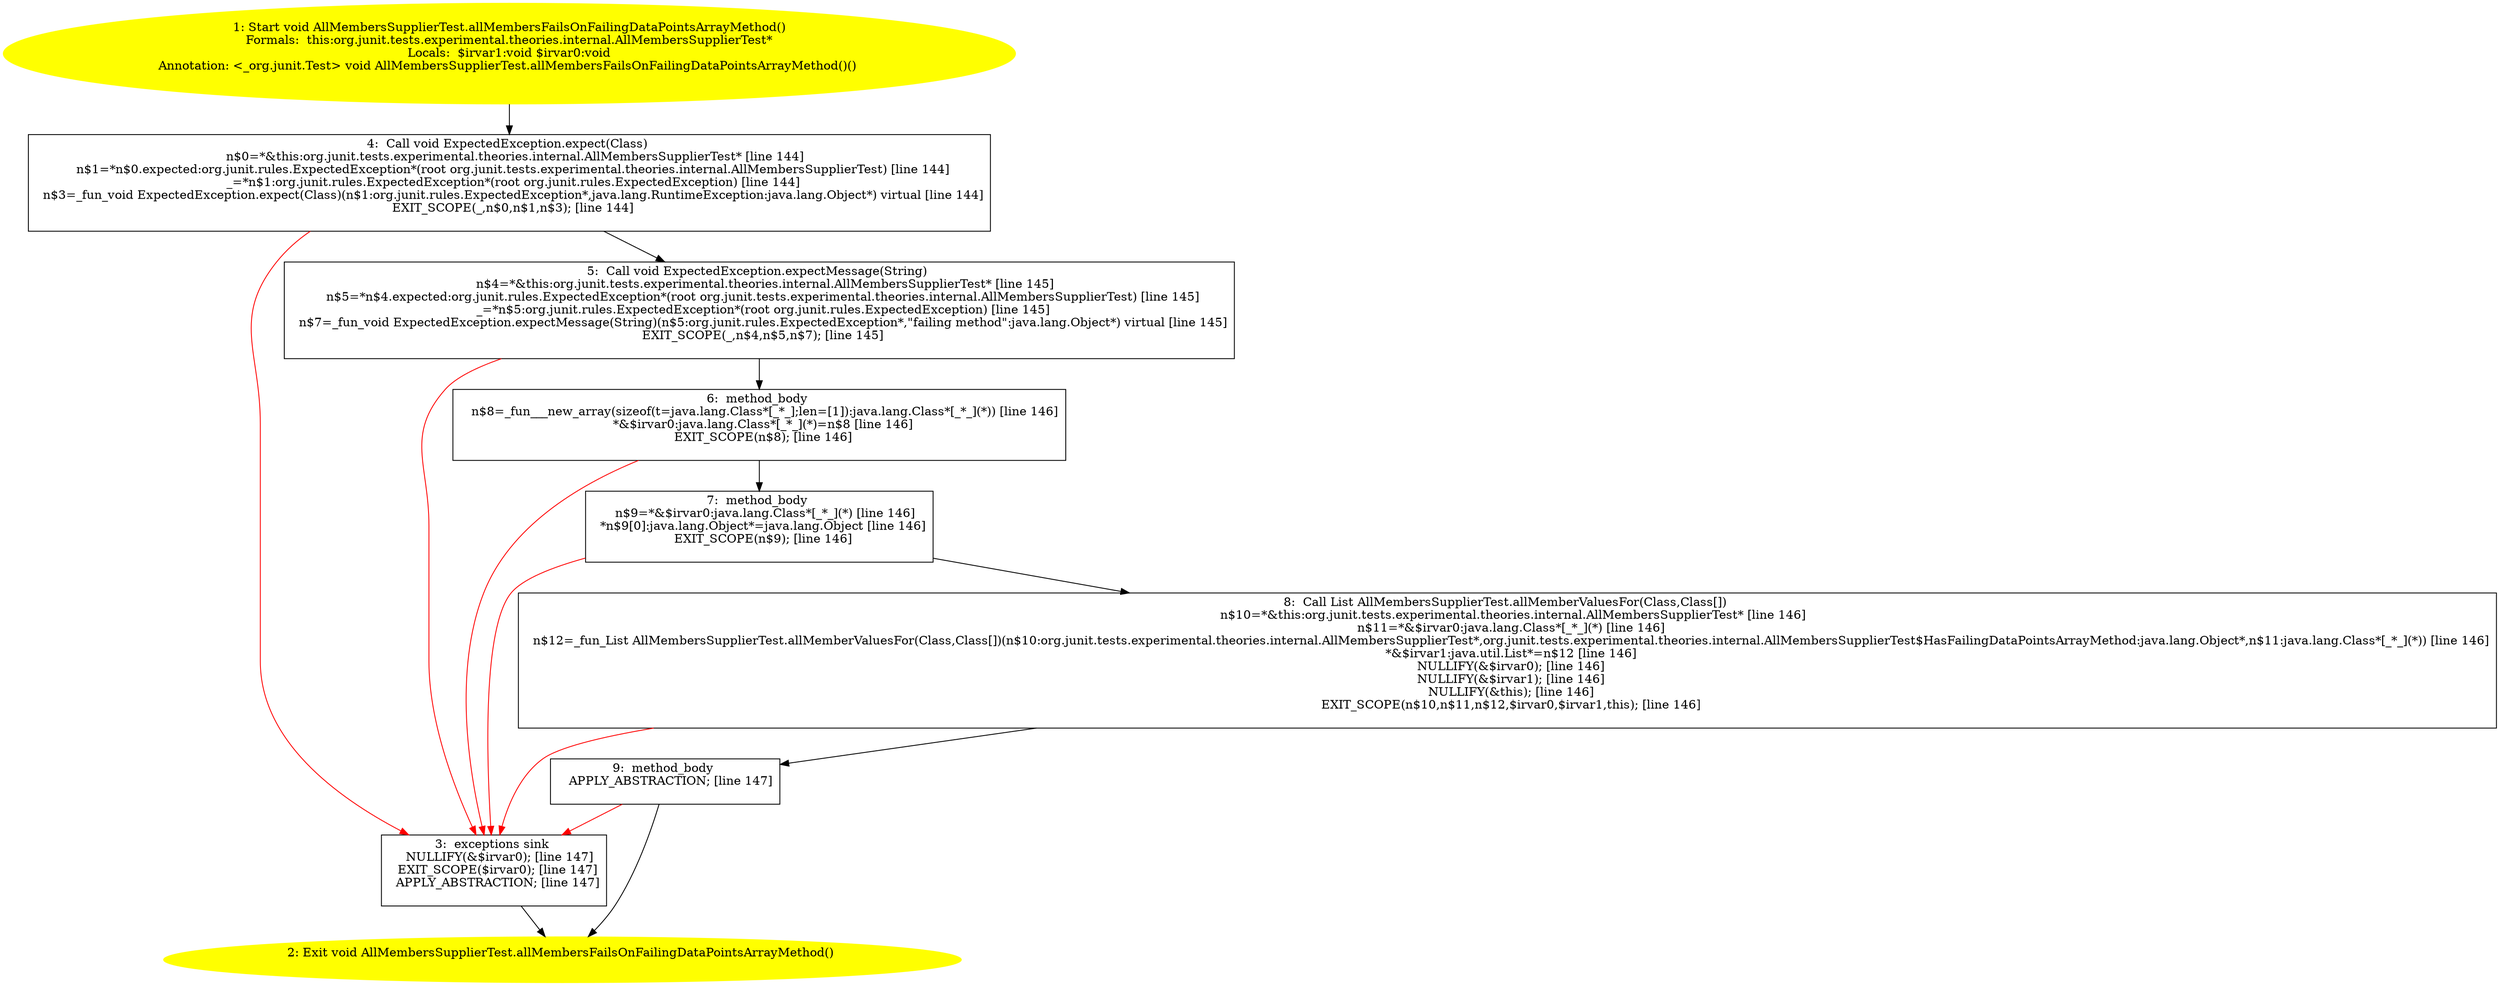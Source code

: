 /* @generated */
digraph cfg {
"org.junit.tests.experimental.theories.internal.AllMembersSupplierTest.allMembersFailsOnFailingDataPo.755cb80f3834194fd6ae7a679cc52f6b_1" [label="1: Start void AllMembersSupplierTest.allMembersFailsOnFailingDataPointsArrayMethod()\nFormals:  this:org.junit.tests.experimental.theories.internal.AllMembersSupplierTest*\nLocals:  $irvar1:void $irvar0:void\nAnnotation: <_org.junit.Test> void AllMembersSupplierTest.allMembersFailsOnFailingDataPointsArrayMethod()() \n  " color=yellow style=filled]
	

	 "org.junit.tests.experimental.theories.internal.AllMembersSupplierTest.allMembersFailsOnFailingDataPo.755cb80f3834194fd6ae7a679cc52f6b_1" -> "org.junit.tests.experimental.theories.internal.AllMembersSupplierTest.allMembersFailsOnFailingDataPo.755cb80f3834194fd6ae7a679cc52f6b_4" ;
"org.junit.tests.experimental.theories.internal.AllMembersSupplierTest.allMembersFailsOnFailingDataPo.755cb80f3834194fd6ae7a679cc52f6b_2" [label="2: Exit void AllMembersSupplierTest.allMembersFailsOnFailingDataPointsArrayMethod() \n  " color=yellow style=filled]
	

"org.junit.tests.experimental.theories.internal.AllMembersSupplierTest.allMembersFailsOnFailingDataPo.755cb80f3834194fd6ae7a679cc52f6b_3" [label="3:  exceptions sink \n   NULLIFY(&$irvar0); [line 147]\n  EXIT_SCOPE($irvar0); [line 147]\n  APPLY_ABSTRACTION; [line 147]\n " shape="box"]
	

	 "org.junit.tests.experimental.theories.internal.AllMembersSupplierTest.allMembersFailsOnFailingDataPo.755cb80f3834194fd6ae7a679cc52f6b_3" -> "org.junit.tests.experimental.theories.internal.AllMembersSupplierTest.allMembersFailsOnFailingDataPo.755cb80f3834194fd6ae7a679cc52f6b_2" ;
"org.junit.tests.experimental.theories.internal.AllMembersSupplierTest.allMembersFailsOnFailingDataPo.755cb80f3834194fd6ae7a679cc52f6b_4" [label="4:  Call void ExpectedException.expect(Class) \n   n$0=*&this:org.junit.tests.experimental.theories.internal.AllMembersSupplierTest* [line 144]\n  n$1=*n$0.expected:org.junit.rules.ExpectedException*(root org.junit.tests.experimental.theories.internal.AllMembersSupplierTest) [line 144]\n  _=*n$1:org.junit.rules.ExpectedException*(root org.junit.rules.ExpectedException) [line 144]\n  n$3=_fun_void ExpectedException.expect(Class)(n$1:org.junit.rules.ExpectedException*,java.lang.RuntimeException:java.lang.Object*) virtual [line 144]\n  EXIT_SCOPE(_,n$0,n$1,n$3); [line 144]\n " shape="box"]
	

	 "org.junit.tests.experimental.theories.internal.AllMembersSupplierTest.allMembersFailsOnFailingDataPo.755cb80f3834194fd6ae7a679cc52f6b_4" -> "org.junit.tests.experimental.theories.internal.AllMembersSupplierTest.allMembersFailsOnFailingDataPo.755cb80f3834194fd6ae7a679cc52f6b_5" ;
	 "org.junit.tests.experimental.theories.internal.AllMembersSupplierTest.allMembersFailsOnFailingDataPo.755cb80f3834194fd6ae7a679cc52f6b_4" -> "org.junit.tests.experimental.theories.internal.AllMembersSupplierTest.allMembersFailsOnFailingDataPo.755cb80f3834194fd6ae7a679cc52f6b_3" [color="red" ];
"org.junit.tests.experimental.theories.internal.AllMembersSupplierTest.allMembersFailsOnFailingDataPo.755cb80f3834194fd6ae7a679cc52f6b_5" [label="5:  Call void ExpectedException.expectMessage(String) \n   n$4=*&this:org.junit.tests.experimental.theories.internal.AllMembersSupplierTest* [line 145]\n  n$5=*n$4.expected:org.junit.rules.ExpectedException*(root org.junit.tests.experimental.theories.internal.AllMembersSupplierTest) [line 145]\n  _=*n$5:org.junit.rules.ExpectedException*(root org.junit.rules.ExpectedException) [line 145]\n  n$7=_fun_void ExpectedException.expectMessage(String)(n$5:org.junit.rules.ExpectedException*,\"failing method\":java.lang.Object*) virtual [line 145]\n  EXIT_SCOPE(_,n$4,n$5,n$7); [line 145]\n " shape="box"]
	

	 "org.junit.tests.experimental.theories.internal.AllMembersSupplierTest.allMembersFailsOnFailingDataPo.755cb80f3834194fd6ae7a679cc52f6b_5" -> "org.junit.tests.experimental.theories.internal.AllMembersSupplierTest.allMembersFailsOnFailingDataPo.755cb80f3834194fd6ae7a679cc52f6b_6" ;
	 "org.junit.tests.experimental.theories.internal.AllMembersSupplierTest.allMembersFailsOnFailingDataPo.755cb80f3834194fd6ae7a679cc52f6b_5" -> "org.junit.tests.experimental.theories.internal.AllMembersSupplierTest.allMembersFailsOnFailingDataPo.755cb80f3834194fd6ae7a679cc52f6b_3" [color="red" ];
"org.junit.tests.experimental.theories.internal.AllMembersSupplierTest.allMembersFailsOnFailingDataPo.755cb80f3834194fd6ae7a679cc52f6b_6" [label="6:  method_body \n   n$8=_fun___new_array(sizeof(t=java.lang.Class*[_*_];len=[1]):java.lang.Class*[_*_](*)) [line 146]\n  *&$irvar0:java.lang.Class*[_*_](*)=n$8 [line 146]\n  EXIT_SCOPE(n$8); [line 146]\n " shape="box"]
	

	 "org.junit.tests.experimental.theories.internal.AllMembersSupplierTest.allMembersFailsOnFailingDataPo.755cb80f3834194fd6ae7a679cc52f6b_6" -> "org.junit.tests.experimental.theories.internal.AllMembersSupplierTest.allMembersFailsOnFailingDataPo.755cb80f3834194fd6ae7a679cc52f6b_7" ;
	 "org.junit.tests.experimental.theories.internal.AllMembersSupplierTest.allMembersFailsOnFailingDataPo.755cb80f3834194fd6ae7a679cc52f6b_6" -> "org.junit.tests.experimental.theories.internal.AllMembersSupplierTest.allMembersFailsOnFailingDataPo.755cb80f3834194fd6ae7a679cc52f6b_3" [color="red" ];
"org.junit.tests.experimental.theories.internal.AllMembersSupplierTest.allMembersFailsOnFailingDataPo.755cb80f3834194fd6ae7a679cc52f6b_7" [label="7:  method_body \n   n$9=*&$irvar0:java.lang.Class*[_*_](*) [line 146]\n  *n$9[0]:java.lang.Object*=java.lang.Object [line 146]\n  EXIT_SCOPE(n$9); [line 146]\n " shape="box"]
	

	 "org.junit.tests.experimental.theories.internal.AllMembersSupplierTest.allMembersFailsOnFailingDataPo.755cb80f3834194fd6ae7a679cc52f6b_7" -> "org.junit.tests.experimental.theories.internal.AllMembersSupplierTest.allMembersFailsOnFailingDataPo.755cb80f3834194fd6ae7a679cc52f6b_8" ;
	 "org.junit.tests.experimental.theories.internal.AllMembersSupplierTest.allMembersFailsOnFailingDataPo.755cb80f3834194fd6ae7a679cc52f6b_7" -> "org.junit.tests.experimental.theories.internal.AllMembersSupplierTest.allMembersFailsOnFailingDataPo.755cb80f3834194fd6ae7a679cc52f6b_3" [color="red" ];
"org.junit.tests.experimental.theories.internal.AllMembersSupplierTest.allMembersFailsOnFailingDataPo.755cb80f3834194fd6ae7a679cc52f6b_8" [label="8:  Call List AllMembersSupplierTest.allMemberValuesFor(Class,Class[]) \n   n$10=*&this:org.junit.tests.experimental.theories.internal.AllMembersSupplierTest* [line 146]\n  n$11=*&$irvar0:java.lang.Class*[_*_](*) [line 146]\n  n$12=_fun_List AllMembersSupplierTest.allMemberValuesFor(Class,Class[])(n$10:org.junit.tests.experimental.theories.internal.AllMembersSupplierTest*,org.junit.tests.experimental.theories.internal.AllMembersSupplierTest$HasFailingDataPointsArrayMethod:java.lang.Object*,n$11:java.lang.Class*[_*_](*)) [line 146]\n  *&$irvar1:java.util.List*=n$12 [line 146]\n  NULLIFY(&$irvar0); [line 146]\n  NULLIFY(&$irvar1); [line 146]\n  NULLIFY(&this); [line 146]\n  EXIT_SCOPE(n$10,n$11,n$12,$irvar0,$irvar1,this); [line 146]\n " shape="box"]
	

	 "org.junit.tests.experimental.theories.internal.AllMembersSupplierTest.allMembersFailsOnFailingDataPo.755cb80f3834194fd6ae7a679cc52f6b_8" -> "org.junit.tests.experimental.theories.internal.AllMembersSupplierTest.allMembersFailsOnFailingDataPo.755cb80f3834194fd6ae7a679cc52f6b_9" ;
	 "org.junit.tests.experimental.theories.internal.AllMembersSupplierTest.allMembersFailsOnFailingDataPo.755cb80f3834194fd6ae7a679cc52f6b_8" -> "org.junit.tests.experimental.theories.internal.AllMembersSupplierTest.allMembersFailsOnFailingDataPo.755cb80f3834194fd6ae7a679cc52f6b_3" [color="red" ];
"org.junit.tests.experimental.theories.internal.AllMembersSupplierTest.allMembersFailsOnFailingDataPo.755cb80f3834194fd6ae7a679cc52f6b_9" [label="9:  method_body \n   APPLY_ABSTRACTION; [line 147]\n " shape="box"]
	

	 "org.junit.tests.experimental.theories.internal.AllMembersSupplierTest.allMembersFailsOnFailingDataPo.755cb80f3834194fd6ae7a679cc52f6b_9" -> "org.junit.tests.experimental.theories.internal.AllMembersSupplierTest.allMembersFailsOnFailingDataPo.755cb80f3834194fd6ae7a679cc52f6b_2" ;
	 "org.junit.tests.experimental.theories.internal.AllMembersSupplierTest.allMembersFailsOnFailingDataPo.755cb80f3834194fd6ae7a679cc52f6b_9" -> "org.junit.tests.experimental.theories.internal.AllMembersSupplierTest.allMembersFailsOnFailingDataPo.755cb80f3834194fd6ae7a679cc52f6b_3" [color="red" ];
}
